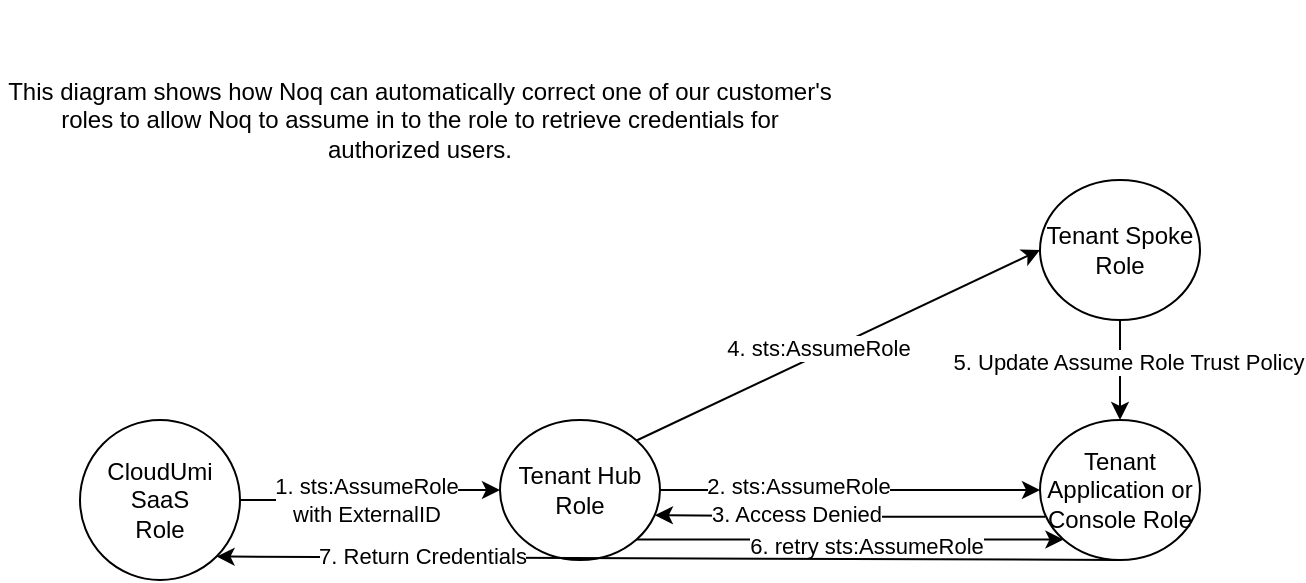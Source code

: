 <mxfile>
    <diagram id="QCZM56xP6HMVUt8_LhWS" name="Page-1">
        <mxGraphModel dx="591" dy="453" grid="1" gridSize="10" guides="1" tooltips="1" connect="1" arrows="1" fold="1" page="1" pageScale="1" pageWidth="850" pageHeight="1100" math="0" shadow="0">
            <root>
                <mxCell id="0"/>
                <mxCell id="1" parent="0"/>
                <mxCell id="UWm9V6HFBoIWOBGDy_IU-3" value="" style="edgeStyle=orthogonalEdgeStyle;rounded=0;orthogonalLoop=1;jettySize=auto;html=1;" parent="1" source="UWm9V6HFBoIWOBGDy_IU-1" target="UWm9V6HFBoIWOBGDy_IU-2" edge="1">
                    <mxGeometry relative="1" as="geometry"/>
                </mxCell>
                <mxCell id="UWm9V6HFBoIWOBGDy_IU-4" value="1. sts:AssumeRole&lt;br&gt;with ExternalID" style="edgeLabel;html=1;align=center;verticalAlign=middle;resizable=0;points=[];" parent="UWm9V6HFBoIWOBGDy_IU-3" vertex="1" connectable="0">
                    <mxGeometry x="-0.073" relative="1" as="geometry">
                        <mxPoint as="offset"/>
                    </mxGeometry>
                </mxCell>
                <mxCell id="UWm9V6HFBoIWOBGDy_IU-1" value="CloudUmi&lt;br&gt;SaaS&lt;br&gt;Role" style="ellipse;whiteSpace=wrap;html=1;" parent="1" vertex="1">
                    <mxGeometry x="100" y="240" width="80" height="80" as="geometry"/>
                </mxCell>
                <mxCell id="UWm9V6HFBoIWOBGDy_IU-6" value="" style="edgeStyle=orthogonalEdgeStyle;rounded=0;orthogonalLoop=1;jettySize=auto;html=1;" parent="1" source="UWm9V6HFBoIWOBGDy_IU-2" target="UWm9V6HFBoIWOBGDy_IU-5" edge="1">
                    <mxGeometry relative="1" as="geometry"/>
                </mxCell>
                <mxCell id="UWm9V6HFBoIWOBGDy_IU-7" value="2. sts:AssumeRole" style="edgeLabel;html=1;align=center;verticalAlign=middle;resizable=0;points=[];" parent="UWm9V6HFBoIWOBGDy_IU-6" vertex="1" connectable="0">
                    <mxGeometry x="-0.275" y="2" relative="1" as="geometry">
                        <mxPoint as="offset"/>
                    </mxGeometry>
                </mxCell>
                <mxCell id="UWm9V6HFBoIWOBGDy_IU-10" style="rounded=0;orthogonalLoop=1;jettySize=auto;html=1;exitX=1;exitY=0;exitDx=0;exitDy=0;entryX=0;entryY=0.5;entryDx=0;entryDy=0;" parent="1" source="UWm9V6HFBoIWOBGDy_IU-2" target="UWm9V6HFBoIWOBGDy_IU-11" edge="1">
                    <mxGeometry relative="1" as="geometry">
                        <mxPoint x="580" y="190" as="targetPoint"/>
                    </mxGeometry>
                </mxCell>
                <mxCell id="UWm9V6HFBoIWOBGDy_IU-12" value="4. sts:AssumeRole" style="edgeLabel;html=1;align=center;verticalAlign=middle;resizable=0;points=[];" parent="UWm9V6HFBoIWOBGDy_IU-10" vertex="1" connectable="0">
                    <mxGeometry x="-0.087" y="3" relative="1" as="geometry">
                        <mxPoint as="offset"/>
                    </mxGeometry>
                </mxCell>
                <mxCell id="UWm9V6HFBoIWOBGDy_IU-15" style="edgeStyle=none;rounded=0;orthogonalLoop=1;jettySize=auto;html=1;exitX=1;exitY=1;exitDx=0;exitDy=0;entryX=0;entryY=1;entryDx=0;entryDy=0;" parent="1" source="UWm9V6HFBoIWOBGDy_IU-2" target="UWm9V6HFBoIWOBGDy_IU-5" edge="1">
                    <mxGeometry relative="1" as="geometry"/>
                </mxCell>
                <mxCell id="UWm9V6HFBoIWOBGDy_IU-16" value="6. retry sts:AssumeRole" style="edgeLabel;html=1;align=center;verticalAlign=middle;resizable=0;points=[];" parent="UWm9V6HFBoIWOBGDy_IU-15" vertex="1" connectable="0">
                    <mxGeometry x="0.074" y="-3" relative="1" as="geometry">
                        <mxPoint as="offset"/>
                    </mxGeometry>
                </mxCell>
                <mxCell id="UWm9V6HFBoIWOBGDy_IU-2" value="Tenant Hub Role" style="ellipse;whiteSpace=wrap;html=1;" parent="1" vertex="1">
                    <mxGeometry x="310" y="240" width="80" height="70" as="geometry"/>
                </mxCell>
                <mxCell id="UWm9V6HFBoIWOBGDy_IU-8" style="edgeStyle=orthogonalEdgeStyle;rounded=0;orthogonalLoop=1;jettySize=auto;html=1;exitX=0.033;exitY=0.691;exitDx=0;exitDy=0;entryX=0.968;entryY=0.68;entryDx=0;entryDy=0;exitPerimeter=0;entryPerimeter=0;" parent="1" source="UWm9V6HFBoIWOBGDy_IU-5" target="UWm9V6HFBoIWOBGDy_IU-2" edge="1">
                    <mxGeometry relative="1" as="geometry"/>
                </mxCell>
                <mxCell id="UWm9V6HFBoIWOBGDy_IU-9" value="3. Access Denied" style="edgeLabel;html=1;align=center;verticalAlign=middle;resizable=0;points=[];" parent="UWm9V6HFBoIWOBGDy_IU-8" vertex="1" connectable="0">
                    <mxGeometry x="0.281" y="-1" relative="1" as="geometry">
                        <mxPoint as="offset"/>
                    </mxGeometry>
                </mxCell>
                <mxCell id="UWm9V6HFBoIWOBGDy_IU-20" style="edgeStyle=none;rounded=0;orthogonalLoop=1;jettySize=auto;html=1;exitX=0.5;exitY=1;exitDx=0;exitDy=0;entryX=1;entryY=1;entryDx=0;entryDy=0;" parent="1" source="UWm9V6HFBoIWOBGDy_IU-5" target="UWm9V6HFBoIWOBGDy_IU-1" edge="1">
                    <mxGeometry relative="1" as="geometry"/>
                </mxCell>
                <mxCell id="UWm9V6HFBoIWOBGDy_IU-21" value="7. Return Credentials" style="edgeLabel;html=1;align=center;verticalAlign=middle;resizable=0;points=[];" parent="UWm9V6HFBoIWOBGDy_IU-20" vertex="1" connectable="0">
                    <mxGeometry x="0.547" y="-1" relative="1" as="geometry">
                        <mxPoint as="offset"/>
                    </mxGeometry>
                </mxCell>
                <mxCell id="UWm9V6HFBoIWOBGDy_IU-5" value="Tenant&lt;br&gt;Application or Console Role" style="ellipse;whiteSpace=wrap;html=1;" parent="1" vertex="1">
                    <mxGeometry x="580" y="240" width="80" height="70" as="geometry"/>
                </mxCell>
                <mxCell id="UWm9V6HFBoIWOBGDy_IU-13" value="" style="edgeStyle=none;rounded=0;orthogonalLoop=1;jettySize=auto;html=1;" parent="1" source="UWm9V6HFBoIWOBGDy_IU-11" target="UWm9V6HFBoIWOBGDy_IU-5" edge="1">
                    <mxGeometry relative="1" as="geometry"/>
                </mxCell>
                <mxCell id="UWm9V6HFBoIWOBGDy_IU-14" value="5. Update Assume Role Trust Policy" style="edgeLabel;html=1;align=center;verticalAlign=middle;resizable=0;points=[];" parent="UWm9V6HFBoIWOBGDy_IU-13" vertex="1" connectable="0">
                    <mxGeometry x="-0.175" y="4" relative="1" as="geometry">
                        <mxPoint as="offset"/>
                    </mxGeometry>
                </mxCell>
                <mxCell id="UWm9V6HFBoIWOBGDy_IU-11" value="Tenant Spoke Role" style="ellipse;whiteSpace=wrap;html=1;" parent="1" vertex="1">
                    <mxGeometry x="580" y="120" width="80" height="70" as="geometry"/>
                </mxCell>
                <mxCell id="2" value="This diagram shows how Noq can automatically correct one of our customer's roles to allow Noq to assume in to the role to retrieve credentials for authorized users." style="text;html=1;strokeColor=none;fillColor=none;align=center;verticalAlign=middle;whiteSpace=wrap;rounded=0;" vertex="1" parent="1">
                    <mxGeometry x="60" y="30" width="420" height="120" as="geometry"/>
                </mxCell>
            </root>
        </mxGraphModel>
    </diagram>
</mxfile>